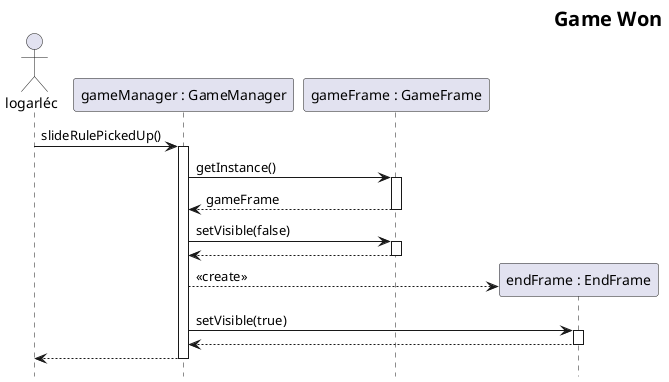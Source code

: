 @startuml GameWon
skinparam headerFontSize 20
skinparam HeaderFontColor #000000
skinparam HeaderFontStyle bold
header Game Won
hide footbox

actor ll as "logarléc"
participant manager as "gameManager : GameManager"
participant frame as "gameFrame : GameFrame"

ll -> manager++ : slideRulePickedUp()
manager -> frame++ : getInstance()
return gameFrame

manager -> frame ++ : setVisible(false)
return

create end as "endFrame : EndFrame"
manager --> end : <<create>>

manager -> end++ : setVisible(true)
return
return

@enduml